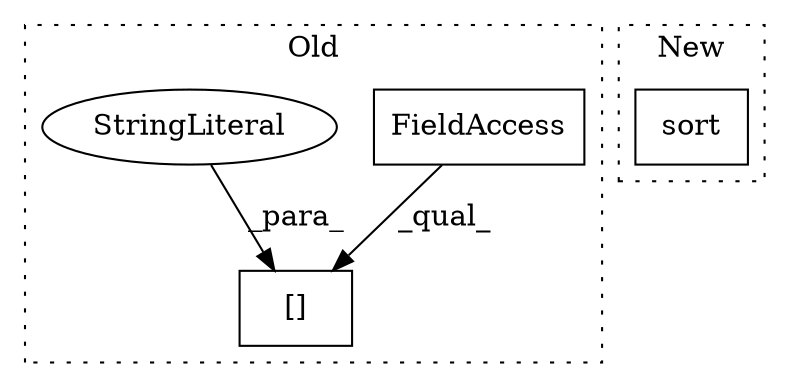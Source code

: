 digraph G {
subgraph cluster0 {
1 [label="[]" a="2" s="5636,5683" l="19,1" shape="box"];
3 [label="FieldAccess" a="22" s="5636" l="18" shape="box"];
4 [label="StringLiteral" a="45" s="5655" l="28" shape="ellipse"];
label = "Old";
style="dotted";
}
subgraph cluster1 {
2 [label="sort" a="32" s="6509,6539" l="5,1" shape="box"];
label = "New";
style="dotted";
}
3 -> 1 [label="_qual_"];
4 -> 1 [label="_para_"];
}